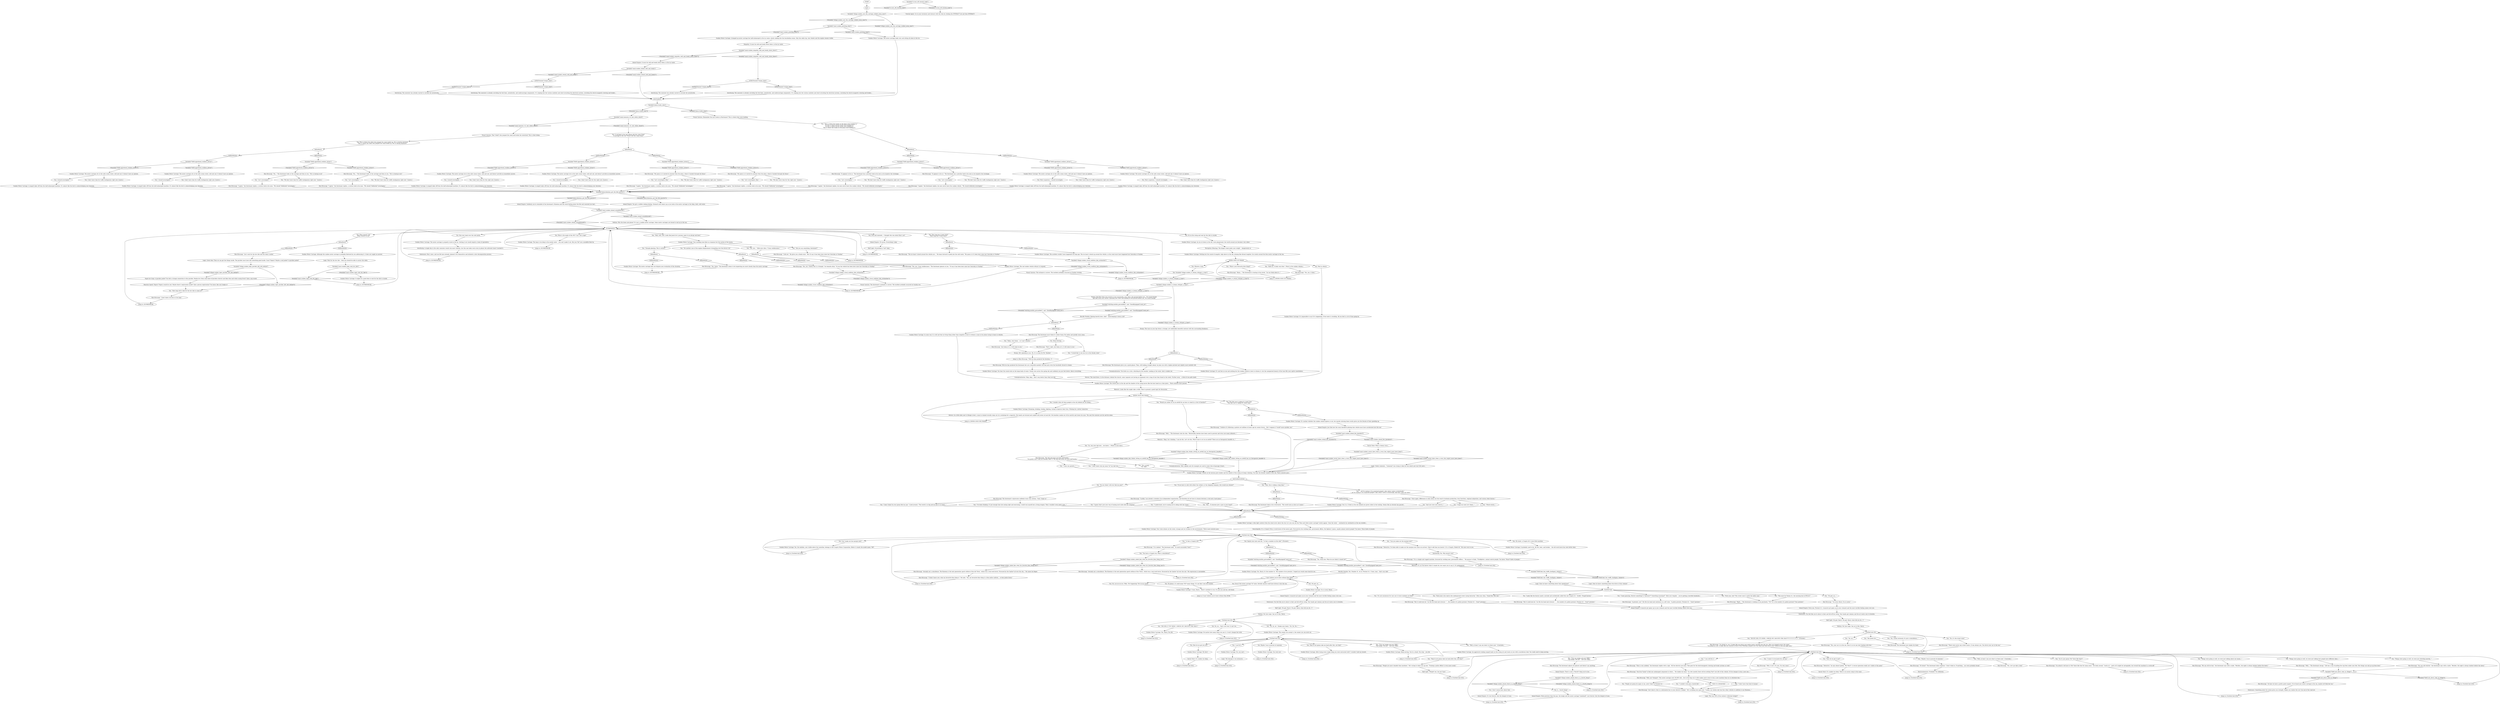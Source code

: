# SOUTHCOAST / SUNKEN MOTOR CARRIAGE
# Tyre tracks lead to a sunken motor carriage.
# ==================================================
digraph G {
	  0 [label="START"];
	  1 [label="input"];
	  2 [label="Inland Empire: It must be cold and lonely down there, in the icy water."];
	  3 [label="Kim Kitsuragi: \"My guess is it started its journey from the plaza, where it backed through the fence.\""];
	  4 [label="You: I should investigate."];
	  5 [label="You: \"How long will it take for the low tide to come in?\""];
	  6 [label="You: \"Haha, very funny -- so I can't whistle.\""];
	  7 [label="You: \"I don't think I'm ever gonna find my gun.\" (Look around.) \"The world is so big and my gun is so small...\""];
	  8 [label="You: Squint your eyes and say: \"Is that a number on the side?\" (Proceed.)"];
	  9 [label="Jump to: [Untitled hub (03)]"];
	  10 [label="Jump to: [Untitled hub (03)]"];
	  11 [label="Sunken Motor Carriage: No matter how many times you say it, it won't change the truth."];
	  12 [label="Sunken Motor Carriage: You were not."];
	  13 [label="Variable[\"village.sunken_viscal_confirms_kim_estimation\"]"];
	  14 [label="Variable[\"village.sunken_viscal_confirms_kim_estimation\"]", shape=diamond];
	  15 [label="!(Variable[\"village.sunken_viscal_confirms_kim_estimation\"])", shape=diamond];
	  16 [label="Variable[\"coast.sunken_inland_oceanfishcold\"]"];
	  17 [label="Variable[\"coast.sunken_inland_oceanfishcold\"]", shape=diamond];
	  18 [label="!(Variable[\"coast.sunken_inland_oceanfishcold\"])", shape=diamond];
	  19 [label="SWING HUB 2ND PHASE"];
	  20 [label="You: \"What's your favourite blue thing?\""];
	  21 [label="Kim Kitsuragi: With his lips puckered the lieutenant lets out a beautiful melodic trill that puts even the Insulindic thrush to shame."];
	  22 [label="Sunken Motor Carriage: Yes, Harry, it's the number 41. The number of our precinct. I hoped you would come back for me..."];
	  23 [label="Visual Calculus: Remember the tyre tracks in Martinaise? This is where they were leading."];
	  24 [label="You: \"We don't have time for traffic hooliganism right now.\" [Leave.]"];
	  25 [label="IsKimHere()"];
	  26 [label="IsKimHere()", shape=diamond];
	  27 [label="!(IsKimHere())", shape=diamond];
	  28 [label="Jump to: [SUNKENHUB]"];
	  29 [label="You: \"I miss my parents...\""];
	  30 [label="Conceptualization: Well, napalm ants for example are used in some rites of passage rituals..."];
	  31 [label="Inland Empire: A massive pit opens up in your stomach and the most terrible feeling comes over you."];
	  32 [label="You: \"Things were going so well, we were just whistling merrily...\""];
	  33 [label="Kim Kitsuragi: \"Detective,\" he says almost gently. \"We *don't*. A rescue operation really isn't viable at this point.\""];
	  34 [label="Kim Kitsuragi: \"Well...\" The lieutenant shrugs. \"Life has a way of pulling the rug from under your feet. But things can only go up from here.\""];
	  35 [label="Inland Empire: A massive pit opens up in your stomach and the most terrible feeling comes over you."];
	  36 [label="Jump to: [Untitled hub (03)]"];
	  37 [label="Logic: Does he know something about that speedracer?"];
	  38 [label="IsKimHere()"];
	  39 [label="IsKimHere()", shape=diamond];
	  40 [label="!(IsKimHere())", shape=diamond];
	  41 [label="Sunken Motor Carriage: The clouds pass in the sky and the shadow of the swing moves like the hour hand on a time piece... Thirty minutes have passed."];
	  42 [label="Variable[\"tc.turn_off_tutorial_node\"]"];
	  43 [label="Variable[\"tc.turn_off_tutorial_node\"]", shape=diamond];
	  44 [label="!(Variable[\"tc.turn_off_tutorial_node\"])", shape=diamond];
	  45 [label="Visual Calculus: That *rebel* who jumped the canal and broke the waterlock! This is their doing."];
	  46 [label="You: This is where the rebel who jumped the canal ended up. Not so daring anymore!\n\"This is where the rebel who jumped the canal ended up. Not so daring anymore!\""];
	  47 [label="Interfacing: The seawater has already started to corrode the metalworks."];
	  48 [label="You: I don't have time for traffic hooliganism right now. [Leave.]"];
	  49 [label="Sunken Motor Carriage: A seagull takes off from the half-submerged machine. It's almost like the bird is acknowledging your decision."];
	  50 [label="Visual Calculus: The lieutenant's estimate is correct. The incident probably occurred on Sunday eve."];
	  51 [label="Kim Kitsuragi: \"Just keep at it, it will come to you.\""];
	  52 [label="Inland Empire: Forty-one, Precinct 41. A massive pit opens up in your stomach and the most terrible feeling comes over you."];
	  53 [label="You: \"But Jacob Irw...\""];
	  54 [label="You: \"They're not gonna take me back after this, are they?\""];
	  55 [label="You: \"Things were going so well, we were just talking about our mums...\""];
	  56 [label="You: I don't wanna hear about that."];
	  57 [label="Endurance: You feel like you're about to faint and fall off the swing. Your hands get clammy and the air tastes sour to breathe."];
	  58 [label="Jump to: [Untitled hub (02)]"];
	  59 [label="You: How do we get you out?"];
	  60 [label="Sunken Motor Carriage: The sooner you accept it, the sooner you can move on."];
	  61 [label="You: \"But... if someone puts a gun to your head?\""];
	  62 [label="You: \"I've been thinking: if I put enough time into eating right and exercising, I could turn myself into a living weapon. Then I wouldn't even need a gun...\""];
	  63 [label="Sunken Motor Carriage: Yes it is. It feels as the city behind you grows silent in the waiting. Seems like an eternity has passed..."];
	  65 [label="You: I should investigate."];
	  66 [label="You: \"Let's investigate.\""];
	  67 [label="You: What is the make of this MC? Can I see a logo?"];
	  68 [label="You: \"Yet another case of the engine displacement triumphing over the driver's IQ.\""];
	  69 [label="You: \"No, it's the street racer.\""];
	  70 [label="You: \"First my badge and now THIS.\"\n\"The badge, the gun -- and now THIS.\""];
	  71 [label="You: \"I don't have that kind of money.\""];
	  72 [label="Variable[\"village.sunken_inland_there_is_a_fourth_thing\"]"];
	  73 [label="Variable[\"village.sunken_inland_there_is_a_fourth_thing\"]", shape=diamond];
	  74 [label="!(Variable[\"village.sunken_inland_there_is_a_fourth_thing\"])", shape=diamond];
	  75 [label="Sunken Motor Carriage: Yes, Harry. You did."];
	  76 [label="Sunken Motor Carriage: The motor carriage sits in the salty ocean water, cold and sad. It doesn't have an opinion."];
	  77 [label="Sunken Motor Carriage: The motor carriage sits in the salty ocean water, cold and sad. It doesn't have an opinion."];
	  78 [label="Perception (Hearing): The hinges creak under your weight -- dangerously so."];
	  79 [label="Conceptualization: Two birds on a wire, whistling by the seaside. Looking at the water. And a sunken car."];
	  80 [label="You: \"Can you make out the marque now?\""];
	  81 [label="Logic: Does he know something about the driver of this vehicle?"];
	  82 [label="Half Light: Oh god, Harry! Oh god, Harry, what did you do...?!"];
	  83 [label="Inland Empire: There is also a *fourth* thing you've lost."];
	  84 [label="Kim Kitsuragi: \"You can still whistle,\" the lieutenant says with a smile. \"Besides, the night is always darkest before the dawn.\""];
	  85 [label="Jump to: [Untitled hub (03)]"];
	  86 [label="Untitled hub (02)"];
	  87 [label="You: \"OH GOD, IT *IS* MINE! I DROVE MY CAR INTO THE SEA!!!\""];
	  88 [label="You: They're not gonna take me back after this, are they?"];
	  89 [label="You: Run your hand over the cold metal."];
	  90 [label="Drama: Spit flies from your mouth to your moustache, your chest, the ground before you... No sound though.\nSpit flies from your mouth, spraying your chest and landing on the ground before you. No sound though."];
	  91 [label="Jump to: [SUNKENHUB]"];
	  92 [label="You: \"Man, this is taking a long time.\""];
	  93 [label="SWING HUB 1ST PHASE"];
	  94 [label="You: I wonder what all these people in the city behind me are doing..."];
	  95 [label="Sunken Motor Carriage: The motor carriage sits in the salty ocean water, cold and sad, and doesn't provide an immediate answer."];
	  96 [label="Variable[\"TASK.apprehend_reckless_driver\"]"];
	  97 [label="Variable[\"TASK.apprehend_reckless_driver\"]", shape=diamond];
	  98 [label="!(Variable[\"TASK.apprehend_reckless_driver\"])", shape=diamond];
	  99 [label="You: \"We don't have time for traffic hooliganism right now.\" [Leave.]"];
	  100 [label="IsKimHere()"];
	  101 [label="IsKimHere()", shape=diamond];
	  102 [label="!(IsKimHere())", shape=diamond];
	  103 [label="You: \"Did you say something, lieutenant?\""];
	  104 [label="Jump to: [SWING HUB 1ST PHASE]"];
	  105 [label="You: Keep blowing."];
	  106 [label="You: \"I would like to see you try in this bloody wind.\""];
	  107 [label="Kim Kitsuragi: \"I'm afraid so, yes. It looks like you drove your police motor carriage into the sea, after you jumped across the canal.\"\n\"I'm afraid so, yes. It looks like you started in front of the Whirling, jumped over the canal and then drove your vehicle in the sea right here.\""];
	  108 [label="You: \"So it's just gonna *be* there like that?!\""];
	  109 [label="Sunken Motor Carriage: C'mon, Harry... There's nowhere to run. It's just you and me, old friend."];
	  110 [label="Jump to: [Untitled hub (03)]"];
	  111 [label="Sunken Motor Carriage: It's impossible to say if it's happening, if the water is receding. All you feel is a lot of time going by."];
	  112 [label="Kim Kitsuragi: The lieutenant must think it's rather funny. He smiles and quickly turns away."];
	  113 [label="Sunken Motor Carriage: Your voice echoes on the water, strange and out of place in the environment. Thirty more minutes pass."];
	  114 [label="You: \"Is that a Coupris 40?\""];
	  115 [label="Kim Kitsuragi: The lieutenant looks at his wristwatch. \"The world turns as fast as it wants.\""];
	  116 [label="Interfacing: The seawater has already started to corrode the metalworks."];
	  117 [label="Sunken Motor Carriage: A seagull takes off from the half-submerged machine. It's almost like the bird is acknowledging your decision."];
	  118 [label="Sunken Motor Carriage: The sad sunken vehicle refuses to respond."];
	  119 [label="Kim Kitsuragi: \"I think I know now, what my favourite blue thing is.\" He nods. \"Yes, my favourite blue thing is a blue police uniform... or blue police livery.\""];
	  120 [label="Kim Kitsuragi: \"I'm sorry, Harry. I'm so sorry.\""];
	  121 [label="Kim Kitsuragi: \"Well, not *cheaper*. This motor carriage costs 40,000 reál... but in the long run it stills makes more sense to buy a new machine than try to refurbish this.\""];
	  122 [label="You: \"People are gonna be angry at me, aren't they? In Precinct 41.\""];
	  123 [label="You: I can fix it."];
	  124 [label="IsKimHere()"];
	  125 [label="IsKimHere()", shape=diamond];
	  126 [label="!(IsKimHere())", shape=diamond];
	  127 [label="Sunken Motor Carriage: It's sad that no one and nothing but the sunken vehicle is here to witness it, but the unexpected beauty of the tune lifts your spirits nonetheless."];
	  128 [label="IsKimHere()"];
	  129 [label="IsKimHere()", shape=diamond];
	  130 [label="!(IsKimHere())", shape=diamond];
	  131 [label="Kim Kitsuragi: \"I believe it's following a pattern set millions of years ago by cosmic forces... But I suppose it *could* move quicker, yes.\""];
	  132 [label="Inland Empire: Just like how the crazy daredevil piloting that vehicle must have accelerated into the sea!"];
	  133 [label="Kim Kitsuragi: \"Well...\" The lieutenant rubs his chin. \"Historically, leeches have been used to prevent and even cure many ailments...\""];
	  134 [label="Variable[\"TASK.apprehend_reckless_driver\"]"];
	  135 [label="Variable[\"TASK.apprehend_reckless_driver\"]", shape=diamond];
	  136 [label="!(Variable[\"TASK.apprehend_reckless_driver\"])", shape=diamond];
	  137 [label="You: I don't have time for traffic hooliganism right now. [Leave.]"];
	  138 [label="You: I don't have time for traffic hooliganism right now. [Leave.]"];
	  139 [label="You: \"Let's investigate.\""];
	  140 [label="Inland Empire: Of course. Everything's okay."];
	  141 [label="Jump to: [SUNKENHUB]"];
	  142 [label="Kim Kitsuragi: \"The ice hasn't closed around the vehicle yet...\" He leans forward to peek into the cold water. \"My guess is it's been here since last Saturday or Sunday.\""];
	  143 [label="Jump to: [SUNKENHUB]"];
	  144 [label="Variable[\"village.sunken_kim_thinks_sitting_on_anthill_has_no_therapeutic_benefits\"]"];
	  145 [label="Variable[\"village.sunken_kim_thinks_sitting_on_anthill_has_no_therapeutic_benefits\"]", shape=diamond];
	  146 [label="!(Variable[\"village.sunken_kim_thinks_sitting_on_anthill_has_no_therapeutic_benefits\"])", shape=diamond];
	  147 [label="Jump to: [SWING HUB 2ND PHASE]"];
	  148 [label="You: \"Looks like the factory made a mistake and accidentally called this one Coupris 41.\" (Scoff.) \"Stupid factory.\""];
	  149 [label="Untitled hub (02)"];
	  150 [label="Untitled hub (03)"];
	  151 [label="Kim Kitsuragi: \"I'm afraid it will have to *be* there like that for many years.\" He looks around. \"Look at it -- parts of it might be salvageable, but overall this machine is a write-off.\""];
	  152 [label="Kim Kitsuragi: \"Let's face it, this is a substantial loss to your district's budget.\" He's avoiding your gaze now. \"I mean, my station only has four other vehicles in addition to my Kineema...\""];
	  153 [label="You: Maybe I was in pursuit of someone."];
	  154 [label="Jump to: [Untitled hub (03)]"];
	  155 [label="You: \"No, I mean seriously, it's just a coincidence...\""];
	  156 [label="Sunken Motor Carriage: Although the sunken motor carriage is probably flattered by you addressing it, it does not supply an answer."];
	  157 [label="Sunken Motor Carriage: Clouds on the horizon grow darker and the shadow of the swing set keeps climbing. You hear the distant rumble of the city. Thirty minutes pass..."];
	  158 [label="Kim Kitsuragi: \"Luckily, I am already a member of an independent organization, and therefore do not have to choose between a rock and a hard place.\""];
	  159 [label="Kim Kitsuragi: \"Yes. Forty-one. What do you think it stands for?\""];
	  160 [label="Horrific Necktie: Yes. Number 41. As in: Precinct 41. C'mon, man -- that's our ride!"];
	  161 [label="Variable[\"TASK.apprehend_reckless_driver\"]"];
	  162 [label="Variable[\"TASK.apprehend_reckless_driver\"]", shape=diamond];
	  163 [label="!(Variable[\"TASK.apprehend_reckless_driver\"])", shape=diamond];
	  164 [label="Sunken Motor Carriage: The motor carriage sits in the salty ocean water, cold and sad. It doesn't have an opinion."];
	  165 [label="Variable[\"TASK.apprehend_reckless_driver\"]"];
	  166 [label="Variable[\"TASK.apprehend_reckless_driver\"]", shape=diamond];
	  167 [label="!(Variable[\"TASK.apprehend_reckless_driver\"])", shape=diamond];
	  168 [label="You: I don't have time for this right now. [Leave.]"];
	  169 [label="You: How long has it been here?\n\"How long has it been here?\""];
	  170 [label="IsKimHere()"];
	  171 [label="IsKimHere()", shape=diamond];
	  172 [label="!(IsKimHere())", shape=diamond];
	  173 [label="Logic: Great idea! Then we can get the things inside. The joyrider must have left something good inside. Guns? Papers? Maybe a cool jacket? A joyrider jacket?"];
	  174 [label="Esprit de Corps: A joyrider jacket? You feel a strange connection to this joyrider. Maybe he's from some kind of Joyriders district and likes blue and white racing livery? Like a cop would."];
	  175 [label="Sunken Motor Carriage: You hear the sound echo on the large body of water. Clouds race across the spring sky and suddenly you just feel better. About everything."];
	  176 [label="Rhetoric: 'Okay,' he's thinking. 'I can do this. Let's do this. Who'd want to sit on an anthill? There are no therapeutic benefits to...\""];
	  177 [label="Sunken Motor Carriage: A dim light scatters from the cloud cover above the city. In it you can see the *blue and white motor carriage* slowly appear  from the water -- centimetre by centimetre as the sea recedes..."];
	  178 [label="Jump to: [Untitled hub (04)]"];
	  179 [label="Kim Kitsuragi: \"Detective, I've been able to make out the marque ever since we arrived. I find it odd that you haven't. It's a Coupris, Model 40.\" His eyes turn to you."];
	  180 [label="Jump to: [Untitled hub (04)]"];
	  181 [label="You: \"I hate guessing. District something? A *precinct*? Something municipal?\" (Rub your temples -- you're getting a horrible headache.)"];
	  182 [label="Kim Kitsuragi: \"But it could also be,\" he tilts his head and stresses: \"... the number of a police precinct. Precinct 41 -- *your* precinct.\""];
	  183 [label="Jump to: [Untitled hub (02)]"];
	  184 [label="Jump to: [Untitled hub (03)]"];
	  185 [label="Sunken Motor Carriage: I'm so sorry, Harry."];
	  186 [label="Half Light: Oh god, Harry! Oh god, Harry, what did you do...?!"];
	  187 [label="Kim Kitsuragi: The lieutenant gives you a quick glance. Then, still looking straight ahead, he joins you with a higher-pitched and slightly more melodic trill."];
	  188 [label="Untitled hub (04)"];
	  189 [label="You: A carriage in the sea? Where did this come from?\n\"A carriage in the sea? Where did this come from?\""];
	  190 [label="IsKimHere()"];
	  191 [label="IsKimHere()", shape=diamond];
	  192 [label="!(IsKimHere())", shape=diamond];
	  193 [label="Kim Kitsuragi: \"It appears to be so.\" The lieutenant has a peculiar look in his eyes as he inspects the wreckage."];
	  194 [label="You: \"We don't have time for traffic hooliganism right now.\" [Leave.]"];
	  195 [label="Empathy: It must be cold and lonely down there, in the icy water."];
	  196 [label="Interfacing: The seawater is already corroding the fuel lines, metalworks, and undercarriage components. It's seeping into the various modules and short-circuiting the electrical systems, including the electro-magnetic steering and brakes..."];
	  197 [label="Sunken Motor Carriage: The motor carriage sits in the salty ocean water, cold and sad. It doesn't have an opinion."];
	  198 [label="You: I should investigate."];
	  199 [label="You: I don't have time for traffic hooliganism right now. [Leave.]"];
	  200 [label="You: Most suspicious. I should investigate."];
	  201 [label="You: \"We don't have time for traffic hooliganism right now.\" [Leave.]"];
	  202 [label="Endurance: Rust, moss, and sea life have already claimed it for themselves and initiated a slow decomposition process."];
	  203 [label="Kim Kitsuragi: \"Yes. Quite.\" The lieutenant seems to be inspecting you more closely than the motor carriage."];
	  204 [label="You: \"I don't know who my mum *or* my dad was...\""];
	  205 [label="You: \"This must be Tommy 41, the morning host of FM 41!\""];
	  206 [label="You: \"Oh god, no...\""];
	  207 [label="You: \"Things were going so well, we were just talking how people have different skins...\""];
	  208 [label="Inland Empire: It's lost forever. Into the deepest of seas."];
	  209 [label="Sunken Motor Carriage: After losing every single thing you were entrusted with? I wouldn't hold my breath."];
	  210 [label="Kim Kitsuragi: \"Hmm...\" The lieutenant is staring at the wreck. \"Let me think about it...\""];
	  211 [label="Variable[\"TASK.apprehend_reckless_driver\"]"];
	  212 [label="Variable[\"TASK.apprehend_reckless_driver\"]", shape=diamond];
	  213 [label="!(Variable[\"TASK.apprehend_reckless_driver\"])", shape=diamond];
	  214 [label="Inland Empire: Suddenly you're reminded of the lieutenant's Kineema and the weird feeling about the fish and seaweed you had..."];
	  215 [label="You: I don't have time for this right now. [Leave.]"];
	  216 [label="Kim Kitsuragi: \"I agree,\" the lieutenant replies, a curious look in his eyes. \"We should *definitely* investigate.\""];
	  217 [label="You: \"Mhmh-mhmh...\""];
	  218 [label="You: Can I make out the marque now?"];
	  219 [label="Variable[\"village.sunken_asked_kim_what_his_favorite_blue_thing_was\"]"];
	  220 [label="Variable[\"village.sunken_asked_kim_what_his_favorite_blue_thing_was\"]", shape=diamond];
	  221 [label="!(Variable[\"village.sunken_asked_kim_what_his_favorite_blue_thing_was\"])", shape=diamond];
	  222 [label="Untitled hub"];
	  223 [label="Kim Kitsuragi: \"At least we have a pretty good suspect. If we found your motor carriage in the sea, maybe we'll find her too.\""];
	  224 [label="Variable[\"plaza.tracks_seen\"]"];
	  225 [label="Variable[\"plaza.tracks_seen\"]", shape=diamond];
	  226 [label="!(Variable[\"plaza.tracks_seen\"])", shape=diamond];
	  227 [label="Sunken Motor Carriage: A banged up motor carriage lies half-submerged in the icy water, slowly sinking into the Insulindian ocean. Only the cabin top, rear wheels and the engine remain visible."];
	  228 [label="Kim Kitsuragi: \"Yes, yes. Crazy recklessness.\" The lieutenant glances at you. \"I'd say it has been here since last Saturday or Sunday.\""];
	  229 [label="Sunken Motor Carriage: The motor carriage is properly stuck in the ice. Getting it out would require a team of specialists."];
	  230 [label="You: \"And your eyes also used to...\""];
	  231 [label="Kim Kitsuragi: \"It is indeed.\" The lieutenant nods. \"Or more accurately *was*.\""];
	  232 [label="Visual Calculus: The estimate is correct. The incident probably occurred on Sunday evening."];
	  233 [label="Logic: The damage is too extensive."];
	  234 [label="IsTHCPresent(\"torque_dork\")"];
	  235 [label="IsTHCPresent(\"torque_dork\")", shape=diamond];
	  236 [label="!(IsTHCPresent(\"torque_dork\"))", shape=diamond];
	  237 [label="Sunken Motor Carriage: A seagull takes off from the half-submerged machine. It's almost like the bird is acknowledging your decision."];
	  238 [label="Sunken Motor Carriage: The logo is too deep in the murky water -- you can't make it out. But you *do* see a monkfish float by."];
	  239 [label="Sunken Motor Carriage: As you sit down in the old, rusty playground, the world around you becomes very silent."];
	  240 [label="Jump to: [Untitled hub (04)]"];
	  241 [label="Kim Kitsuragi: \"A precinct, yes!\" He tilts his head and continues in a soft voice. \"A police precinct. Precinct 41 -- *your* precinct.\""];
	  242 [label="Kim Kitsuragi: \"There were never any street racers. It was always you. You drove your car in the sea.\""];
	  243 [label="Kim Kitsuragi: The lieutenant just shakes his head."];
	  244 [label="Jump to: [Untitled hub (03)]"];
	  245 [label="Jump to: [Untitled hub (03)]"];
	  246 [label="You: Oh, no-no-no-no-no. Mkm. Not happening! Not on my watch."];
	  247 [label="You: \"First my badge and now THIS.\"\n\"The badge, the gun -- and now THIS.\""];
	  248 [label="Variable[\"TASK.find_the_traffic_hooligans_vehicle\"]"];
	  249 [label="Variable[\"TASK.find_the_traffic_hooligans_vehicle\"]", shape=diamond];
	  250 [label="!(Variable[\"TASK.find_the_traffic_hooligans_vehicle\"])", shape=diamond];
	  251 [label="Volition: Why the doom and gloom? It's just a sunken motor carriage. Some motor carriages are bound to end up in the sea."];
	  252 [label="Logic: Wait for the low tide -- then you should be able to access the cabin."];
	  253 [label="You: \"...all I'm saying is I'm surprised people's skin colour varies so drastically.\"\n\"...all I'm saying is I'm surprised people's skin colour varies so drastically. And that I miss my mum.\""];
	  254 [label="You: \"Do you think I will ever find my gun?\""];
	  255 [label="Savoir Faire: It's sunken too deep. There is no access ramp to the coast."];
	  256 [label="Logic: This was 20% of the station's vehicular budget?"];
	  257 [label="You: \"This is where the tracks on the plaza were leading to.\"\n\"So this is where all the tracks were leading to!\"\nSo this is where all the tracks were leading to!\nThis is where the tracks on the plaza were leading to."];
	  258 [label="Kim Kitsuragi: \"No...\" The lieutenant looks at the carriage and then at you. \"Not so daring at all.\""];
	  259 [label="Kim Kitsuragi: \"I agree,\" the lieutenant replies, a curious look in his eyes. \"We should *definitely* investigate.\""];
	  260 [label="Jump to: [SUNKENHUB]"];
	  261 [label="Jump to: [Kim Kitsuragi: \"With his lips puckered the lieutena...\"]"];
	  262 [label="You: \"I hope my mom isn't dead...\""];
	  263 [label="Kim Kitsuragi: \"Actually not a coincidence. The Kineema is the next generation sports edition of the old 'Forty', which was a real work horse. Favoured by the *police* all over the city...\" He raises his finger."];
	  264 [label="Volition: No! Just nope. Say no to this, Harry."];
	  265 [label="Kim Kitsuragi: \"Yes, your car is in the sea. Face it so we can start dealing with this.\""];
	  266 [label="Kim Kitsuragi: \"Of whom?\" The lieutenant looks sceptical. \"I don't think so. If anything... you were probably drunk.\""];
	  267 [label="You: \"I couldn't even pay a hostel bill.\""];
	  268 [label="Kim Kitsuragi: \"People are more valuable than machines.\" He's trying to cheer you up now. \"Training a police officer is even more costly.\""];
	  269 [label="You: Oh god, no..."];
	  270 [label="Jump to: [I can't believe you're here without Kim HUB]"];
	  271 [label="Variable[\"village.sunken_saw_the_carriage_walked_away_once\"]"];
	  272 [label="Variable[\"village.sunken_saw_the_carriage_walked_away_once\"]", shape=diamond];
	  273 [label="!(Variable[\"village.sunken_saw_the_carriage_walked_away_once\"])", shape=diamond];
	  274 [label="Variable[\"whirling.necktie_personified\"]  and  CheckEquipped(\"neck_tie\")"];
	  275 [label="Variable[\"whirling.necktie_personified\"]  and  CheckEquipped(\"neck_tie\")", shape=diamond];
	  276 [label="!(Variable[\"whirling.necktie_personified\"]  and  CheckEquipped(\"neck_tie\"))", shape=diamond];
	  277 [label="Kim Kitsuragi: \"Once again, differences in skin colour are the result of melanin production, liver functions, regional adaptation, and various other factors.\""];
	  278 [label="IsKimHere()"];
	  279 [label="IsKimHere()", shape=diamond];
	  280 [label="!(IsKimHere())", shape=diamond];
	  281 [label="You: Oh sweet, a Coupris 40. A nice little machine."];
	  282 [label="Variable[\"canal.sunken_empathy_cold_and_lonely_down_there\"]"];
	  283 [label="Variable[\"canal.sunken_empathy_cold_and_lonely_down_there\"]", shape=diamond];
	  284 [label="!(Variable[\"canal.sunken_empathy_cold_and_lonely_down_there\"])", shape=diamond];
	  285 [label="Inland Empire: You get a sudden sinking feeling. Stomach acid comes up as you look at the motor carriage in the deep, dark, cold water."];
	  286 [label="Kim Kitsuragi: \"My guess is it started its journey from the plaza, where it backed through the fence.\""];
	  287 [label="You: \"We don't have time for this right now.\" [Leave.]"];
	  288 [label="You: \"Let's investigate, Kim.\""];
	  289 [label="You: \"Let's investigate, Kim.\""];
	  290 [label="Jump to: [SUNKENHUB]"];
	  291 [label="You: \"Enough gloating. This is serious.\""];
	  292 [label="Kim Kitsuragi: \"I did not.\" He gives you a blank stare. \"But I'd say it has been here since last Saturday or Sunday.\""];
	  293 [label="Kim Kitsuragi: \"Yes, yes. Clearly this is a triumph,\" he remarks dryly. \"I'd say the vehicle has been here since last Saturday or Sunday.\""];
	  294 [label="Variable[\"village.sunken_logic_joyrider_left_shit_behind\"]"];
	  295 [label="Variable[\"village.sunken_logic_joyrider_left_shit_behind\"]", shape=diamond];
	  296 [label="!(Variable[\"village.sunken_logic_joyrider_left_shit_behind\"])", shape=diamond];
	  297 [label="Sunken Motor Carriage: It might be a good idea to wait for the tide to recede."];
	  298 [label="You: \"I can still fix it.\""];
	  299 [label="You: \"I want it to be Jacob Irw, not me.\""];
	  300 [label="Jump to: [Untitled hub (03)]"];
	  301 [label="Half Light: *People* yes, but not *you*."];
	  302 [label="Jump to: [Untitled hub (03)]"];
	  303 [label="Kim Kitsuragi: The lieutenant adjusts his glasses and doesn't say anything."];
	  304 [label="Inland Empire: More precious than the gun, the badge and the motor carriage *combined*. Lost forever. Into the deepest of seas."];
	  305 [label="You: Oh please, 41 could mean *SO* many things. It's not like I own the number."];
	  306 [label="Untitled hub (03)"];
	  307 [label="Sunken Motor Carriage: We don't."];
	  308 [label="Logic: Unless someone... *someone* was trying to fake his own death and start life anew..."];
	  309 [label="Sunken Motor Carriage: The motor carriage looks very sad sitting all alone in the ice."];
	  310 [label="You: Sit on the swing and wait for the tide to recede."];
	  311 [label="Kim Kitsuragi: \"Yes, yes, it does.\""];
	  312 [label="Sunken Motor Carriage: In some way it is still sad that no living thing (other than seagulls) is here to witness a man in his prime trying to learn to whistle."];
	  313 [label="You: \"Oh, so both... \"\n\"Oh, right... \""];
	  314 [label="Variable[\"coast.sunken_savoir_faire_what_a_wuss_the_culprit_must_have_been\"]"];
	  315 [label="Variable[\"coast.sunken_savoir_faire_what_a_wuss_the_culprit_must_have_been\"]", shape=diamond];
	  316 [label="!(Variable[\"coast.sunken_savoir_faire_what_a_wuss_the_culprit_must_have_been\"])", shape=diamond];
	  317 [label="Electrochemistry: Probably? Try definitely."];
	  318 [label="IsKimHere()"];
	  319 [label="IsKimHere()", shape=diamond];
	  320 [label="!(IsKimHere())", shape=diamond];
	  321 [label="Sunken Motor Carriage: Dreaming, drinking, fucking, fighting, trying to improve their lives. Wishing for a better tomorrow."];
	  322 [label="IsKimHere()"];
	  323 [label="IsKimHere()", shape=diamond];
	  324 [label="!(IsKimHere())", shape=diamond];
	  325 [label="You: \"Yes, yes...\" (Rub your chin.) \"Crazy recklessness.\""];
	  326 [label="Kim Kitsuragi: \"I don't know. An hour or two tops.\""];
	  327 [label="You: \"I guess that's just your way of saying you'd side with the company.\""];
	  328 [label="Sunken Motor Carriage: Yes, the emblem, now visible above the waterline, belongs to the Coupris Motor Corporation. Below it stands the model name, *40*."];
	  329 [label="Rhetoric: It's as if he knows what it stands for, but wants you to say it. It's pedagogical."];
	  330 [label="Kim Kitsuragi: \"That is very unlikely,\" the lieutenant replies with a sigh. \"All the electrics are toast. That goes for the electromagnetic steering and brake systems as well.\""];
	  331 [label="You: A... fourth thing?"];
	  332 [label="I can't believe you're here without Kim HUB"];
	  333 [label="You: Even if the motor carriage *is* mine, literally anyone could have driven it into the sea."];
	  334 [label="Volition: No! Just nope. Say no to this, Harry."];
	  335 [label="You: No, no... That's not true! It can't be..."];
	  336 [label="Jump to: [Untitled hub (03)]"];
	  337 [label="Variable[\"canal.samaran_vis_calc_white_check\"]"];
	  338 [label="Variable[\"canal.samaran_vis_calc_white_check\"]", shape=diamond];
	  339 [label="!(Variable[\"canal.samaran_vis_calc_white_check\"])", shape=diamond];
	  340 [label="You: Whistle a tune."];
	  341 [label="You: Variable[\"village.sunken_rc_drama_whisper_a_tune\"]"];
	  342 [label="Variable[\"village.sunken_rc_drama_whisper_a_tune\"]", shape=diamond];
	  343 [label="!(Variable[\"village.sunken_rc_drama_whisper_a_tune\"])", shape=diamond];
	  344 [label="Sunken Motor Carriage: It's unclear whether the sunken vehicle agrees or not, but merely uttering these words gives you the illusion of time speeding up."];
	  345 [label="Variable[\"coast.sunken_inland_fire_daredevil\"]"];
	  346 [label="Variable[\"coast.sunken_inland_fire_daredevil\"]", shape=diamond];
	  347 [label="!(Variable[\"coast.sunken_inland_fire_daredevil\"])", shape=diamond];
	  348 [label="You: \"If you have to side with either the strikers or the shipping company, who would you choose?\""];
	  349 [label="You: \"Let's investigate.\""];
	  350 [label="Kim Kitsuragi: \"No...\" The lieutenant looks at the carriage and then at you. \"Not so daring at all.\""];
	  351 [label="You: I should investigate."];
	  352 [label="Sunken Motor Carriage: A seagull takes off from the half-submerged machine. It's almost like the bird is acknowledging your decision."];
	  353 [label="Sunken Motor Carriage: The accident couldn't have happened too long ago. The ice hasn't closed up around the vehicle, so the crash must have happened last Saturday or Sunday."];
	  354 [label="Sunken Motor Carriage: Nothing but the sound of seagulls, high above in the sky, echoing like distant laughter. Ice cracks around the blue motor carriage in the sea."];
	  355 [label="Drama: He's gloating at you. Oh, it's so easy for Mr. Teacher!"];
	  356 [label="Conceptualization: Okay, okay... that's way better than what you did."];
	  357 [label="Kim Kitsuragi: \"But it could also be,\" he tilts his head and stresses: \"... the number of a police precinct. Precinct 41 -- *your* precinct.\""];
	  358 [label="You: \"No, no...\""];
	  359 [label="You: \"How do we get it out?\""];
	  360 [label="Kim Kitsuragi: \"You'd be *lucky* to find one undamaged component in there...\" He shakes his head. \"In a few months there will be nothing *but* rust left of this vehicle. It'll be cheaper to buy a new one...\""];
	  361 [label="Kim Kitsuragi: \"We can still do that,\" the lieutenant says with a smile. \"Besides, the night is always darkest before the dawn.\""];
	  362 [label="Variable[\"TASK.ask_about_ruby_in_village\"]"];
	  363 [label="Variable[\"TASK.ask_about_ruby_in_village\"]", shape=diamond];
	  364 [label="!(Variable[\"TASK.ask_about_ruby_in_village\"])", shape=diamond];
	  365 [label="Endurance: Something about his notion gives you strength. Makes you realize this isn't the end of the road yet."];
	  366 [label="You: \"Well, at least I can see what's in there now.\" (Conclude.)"];
	  367 [label="Variable[\"coast.sunken_greeting_done\"]"];
	  368 [label="Variable[\"coast.sunken_greeting_done\"]", shape=diamond];
	  369 [label="!(Variable[\"coast.sunken_greeting_done\"])", shape=diamond];
	  370 [label="Interfacing: A single day in the salty seawater would ruin most vehicles, but this one looks worn even in places the saltwater hasn't touched it."];
	  371 [label="You: What should I do?\n\"What should we do?\""];
	  372 [label="You: \"Hold on, it looks very blue.\" (Point to the sunken vehicle.)"];
	  373 [label="Variable[\"village.sunken_rc_drama_whisper_a_tune\"]"];
	  374 [label="Variable[\"village.sunken_rc_drama_whisper_a_tune\"]", shape=diamond];
	  375 [label="!(Variable[\"village.sunken_rc_drama_whisper_a_tune\"])", shape=diamond];
	  376 [label="Drama: The tune on your lips forms a strange, yet undeniably beautiful contrast with the surrounding bleakness."];
	  377 [label="You: \"So, was your dad also... you know...\" (Point to your eyes.)"];
	  378 [label="Rhetoric: Looks like this might take a while. Time to present a good topic for discussion."];
	  379 [label="Kim Kitsuragi: \"I agree,\" the lieutenant replies, his eyes never leave the sunken vehicle. \"We should definitely investigate.\""];
	  380 [label="Tutorial Agent: Go to your inventory and interact with the item by clicking the INTERACT tab and then INTERACT."];
	  381 [label="IsTHCPresent(\"torque_dork\")"];
	  382 [label="IsTHCPresent(\"torque_dork\")", shape=diamond];
	  383 [label="!(IsTHCPresent(\"torque_dork\"))", shape=diamond];
	  384 [label="Variable[\"plaza.kineema_got_the_fish_passive\"]"];
	  385 [label="Variable[\"plaza.kineema_got_the_fish_passive\"]", shape=diamond];
	  386 [label="!(Variable[\"plaza.kineema_got_the_fish_passive\"])", shape=diamond];
	  387 [label="Kim Kitsuragi: \"I agree,\" the lieutenant replies, a curious look in his eyes. \"We should *definitely* investigate.\""];
	  388 [label="Kim Kitsuragi: \"I agree,\" the lieutenant replies, a curious look in his eyes. \"We should *definitely* investigate.\""];
	  389 [label="Sunken Motor Carriage: A seagull takes off from the half-submerged machine. It's almost like the bird is acknowledging your decision."];
	  390 [label="Kim Kitsuragi: \"I agree,\" the lieutenant replies, his eyes never leave the sunken vehicle. \"We should definitely investigate.\""];
	  391 [label="You: Fish and seaweed... I thought this was about Kim's car?"];
	  392 [label="Sunken Motor Carriage: The motor carriage does not dispute your evaluation of the situation."];
	  393 [label="Reaction Speed: Papers? Papers would be cool. Maybe there's registration inside? Like a person registration? You know, like your badge is!"];
	  394 [label="Kim Kitsuragi: \"That's right. Just keep at it, it will come to you.\""];
	  395 [label="Kim Kitsuragi: \"It is a simple and rugged machine, favoured by working men, government offices...\" He pauses to think. \"Firefighters, animal control people. You know, *those* kinds of people.\""];
	  396 [label="Jump to: [Untitled hub (04)]"];
	  397 [label="You: \"Forty-one, huh? This street racer is quite the ladies man.\""];
	  398 [label="Kim Kitsuragi: \"Right...\" The lieutenant is looking at you peculiarly. \"*Or* 41 is the number of a police precinct? Your precinct.\""];
	  399 [label="Endurance: You feel like you're about to faint and fall off the swing. Your hands get clammy and the air tastes sour to breathe."];
	  400 [label="You: \"No, no, no.\" (Shake your head.) \"No. No. No...\""];
	  401 [label="SUNKENHUB"];
	  402 [label="Sunken Motor Carriage: Your mocking tone finds no response but the motion of the waves."];
	  403 [label="Kim Kitsuragi: \"Let's wait for the low tide and see what's inside.\""];
	  404 [label="Kim Kitsuragi: \"My dad and mum are both half-Seolite.\"\n\"I'm pretty sure I told you already, didn't I? My dad and mum are both half-Seolite.\""];
	  405 [label="Kim Kitsuragi: \"It appears to be so.\" The lieutenant has a peculiar look in his eyes as he inspects the wreckage."];
	  406 [label="greetinghub"];
	  407 [label="Variable[\"canal.sunken_inland_cold_and_lonely\"]"];
	  408 [label="Variable[\"canal.sunken_inland_cold_and_lonely\"]", shape=diamond];
	  409 [label="!(Variable[\"canal.sunken_inland_cold_and_lonely\"])", shape=diamond];
	  410 [label="You: \"We don't have time for traffic hooliganism right now.\" [Leave.]"];
	  411 [label="You: \"Forty-one is his rank in the underground street racing hierarchy.\" (Rub your chin.) \"Small fish, this one.\""];
	  412 [label="Kim Kitsuragi: \"Yes. Let's go take a look.\""];
	  413 [label="Sunken Motor Carriage: Keep moving. You're a shark. You stop -- you die."];
	  414 [label="Jump to: [SUNKENHUB]"];
	  415 [label="You: Wait in silence."];
	  416 [label="Horrific Necktie: Raining heavily here, chief -- mind keeping it down a bit?"];
	  417 [label="lastsunkenwaithub"];
	  418 [label="You: \"Would you rather sit on an anthill for an hour or stand in a river of leeches?\""];
	  419 [label="Variable[\"whirling.necktie_personified\"]  and  CheckEquipped(\"neck_tie\")"];
	  420 [label="Variable[\"whirling.necktie_personified\"]  and  CheckEquipped(\"neck_tie\")", shape=diamond];
	  421 [label="!(Variable[\"whirling.necktie_personified\"]  and  CheckEquipped(\"neck_tie\"))", shape=diamond];
	  422 [label="IsKimHere()"];
	  423 [label="IsKimHere()", shape=diamond];
	  424 [label="!(IsKimHere())", shape=diamond];
	  425 [label="Interfacing: Yes. Why haven't you?"];
	  426 [label="Savoir Faire: It's sunken too deep."];
	  427 [label="Variable[\"TASK.apprehend_reckless_driver\"]"];
	  428 [label="Variable[\"TASK.apprehend_reckless_driver\"]", shape=diamond];
	  429 [label="!(Variable[\"TASK.apprehend_reckless_driver\"])", shape=diamond];
	  430 [label="Sunken Motor Carriage: The motor carriage sits in the salty ocean water, cold and sad, and doesn't provide an immediate answer."];
	  431 [label="You: Most suspicious. I should investigate."];
	  432 [label="Sunken Motor Carriage: A seagull takes off from the half-submerged machine. It's almost like the bird is acknowledging your decision."];
	  433 [label="Jump to: [SUNKENHUB]"];
	  434 [label="Shivers: The wind blows. In the distance, behind the church, some vagrants are having an argument over a bag of tare they found in the reeds. Further away -- a flock of sea gulls lands."];
	  435 [label="Encyclopedia: It's a Coupris Forty. A work horse of the motor park. Favoured by the working men, government offices, fire fighters I guess, maybe animal control people? You know. Those kinds of people."];
	  436 [label="You: \"You have a Coupris too. What a coincidence!\""];
	  437 [label="Shivers: In a little alley next to Boogie street, a man in stained overalls steps out of a workshop for a cigarette. His hands are bruised and soaked with motor oil and dirt. He breathes smoke out of his nostrils and closes his eyes. The next five minutes are his and his alone."];
	  438 [label="You: \"It's not uncommon for race cars to have numbers on them.\""];
	  439 [label="You: \"Maybe I was in pursuit of someone.\""];
	  440 [label="You: \"Well, at least I can see what's in there now.\" (Conclude.)"];
	  441 [label="You: \"THIS IS A DISASTER.\""];
	  442 [label="Jump to: [Untitled hub (03)]"];
	  443 [label="Kim Kitsuragi: \"Well, it isn't. It's you. I'm very sorry.\""];
	  444 [label="Jump to: [Untitled hub (03)]"];
	  445 [label="Jump to: [Untitled hub (02)]"];
	  446 [label="Sunken Motor Carriage: No, you can't."];
	  447 [label="Jump to: [Untitled hub (03)]"];
	  448 [label="Sunken Motor Carriage: An aggressive looking seagull lands on the swing set and stares at you with a murderous look. You really need to keep moving."];
	  449 [label="Variable[\"village.sunken_viscal_confirms_kim_estimation\"]"];
	  450 [label="Variable[\"village.sunken_viscal_confirms_kim_estimation\"]", shape=diamond];
	  451 [label="!(Variable[\"village.sunken_viscal_confirms_kim_estimation\"])", shape=diamond];
	  452 [label="You: The tide sure is taking its sweet time.\n\"The tide sure is taking its sweet time.\""];
	  453 [label="Kim Kitsuragi: The lieutenant's expression suddenly turns very serious. \"God, I hope so.\""];
	  454 [label="Sunken Motor Carriage: It probably used to be. All wet, bent, and broken -- the old work horse has seen better days."];
	  455 [label="Interfacing: The seawater is already corroding the fuel lines, metalworks, and undercarriage components. It's seeping into the various modules and short-circuiting the electrical systems, including the electro-magnetic steering and brakes..."];
	  456 [label="You: \"Let's investigate.\""];
	  457 [label="Half Light: Everything is *not* okay."];
	  458 [label="Jump to: [SUNKENHUB]"];
	  459 [label="Variable[\"coast.sunken_logic_wait_for_tide\"]"];
	  460 [label="Variable[\"coast.sunken_logic_wait_for_tide\"]", shape=diamond];
	  461 [label="!(Variable[\"coast.sunken_logic_wait_for_tide\"])", shape=diamond];
	  462 [label="You: \"I understand, you're saying you're siding with the Union.\""];
	  463 [label="IsKimHere()"];
	  464 [label="IsKimHere()", shape=diamond];
	  465 [label="!(IsKimHere())", shape=diamond];
	  466 [label="Jump to: [Untitled hub (04)]"];
	  467 [label="Kim Kitsuragi: \"Actually not a coincidence. The Kineema is the next generation sports edition of the 'Forty', which was a real work horse. Favoured by the *police* all over the city.\" His expression is unreadable."];
	  468 [label="You: \"OH MY GOD, IT'S MINE, I DROVE MY CAR INTO THE SEA????!?!?!?!?!!!??!!!!\" (Proceed.)"];
	  469 [label="You: \"Well, well, well. Looks like Jacob Irw's journey came to an abrupt end here.\""];
	  470 [label="IsKimHere()"];
	  471 [label="IsKimHere()", shape=diamond];
	  472 [label="!(IsKimHere())", shape=diamond];
	  473 [label="IsKimHere()"];
	  474 [label="IsKimHere()", shape=diamond];
	  475 [label="!(IsKimHere())", shape=diamond];
	  476 [label="Savoir Faire: What a clumsy wuss..."];
	  0 -> 1
	  1 -> 271
	  2 -> 407
	  3 -> 288
	  3 -> 287
	  4 -> 237
	  5 -> 326
	  6 -> 51
	  7 -> 463
	  8 -> 278
	  9 -> 150
	  10 -> 150
	  11 -> 445
	  12 -> 154
	  13 -> 14
	  13 -> 15
	  14 -> 458
	  15 -> 50
	  16 -> 17
	  16 -> 18
	  17 -> 251
	  18 -> 401
	  19 -> 377
	  19 -> 418
	  19 -> 452
	  19 -> 94
	  20 -> 210
	  21 -> 175
	  22 -> 332
	  23 -> 257
	  25 -> 26
	  25 -> 27
	  26 -> 203
	  27 -> 392
	  28 -> 401
	  29 -> 157
	  30 -> 157
	  31 -> 399
	  32 -> 84
	  33 -> 255
	  34 -> 362
	  35 -> 57
	  36 -> 306
	  37 -> 222
	  38 -> 40
	  38 -> 39
	  39 -> 187
	  40 -> 127
	  41 -> 378
	  42 -> 43
	  42 -> 44
	  44 -> 380
	  45 -> 46
	  46 -> 322
	  47 -> 406
	  49 -> 384
	  50 -> 458
	  51 -> 355
	  52 -> 399
	  53 -> 243
	  54 -> 268
	  55 -> 361
	  56 -> 208
	  57 -> 186
	  58 -> 86
	  59 -> 307
	  60 -> 306
	  61 -> 463
	  62 -> 463
	  63 -> 463
	  65 -> 49
	  66 -> 216
	  67 -> 238
	  68 -> 170
	  69 -> 242
	  70 -> 303
	  71 -> 152
	  72 -> 73
	  72 -> 74
	  73 -> 56
	  73 -> 331
	  74 -> 444
	  75 -> 58
	  76 -> 200
	  76 -> 138
	  77 -> 199
	  77 -> 351
	  78 -> 354
	  79 -> 434
	  80 -> 179
	  81 -> 222
	  82 -> 264
	  83 -> 72
	  84 -> 362
	  85 -> 150
	  86 -> 400
	  86 -> 87
	  86 -> 335
	  87 -> 75
	  88 -> 209
	  89 -> 229
	  90 -> 274
	  91 -> 401
	  92 -> 422
	  93 -> 415
	  93 -> 372
	  93 -> 20
	  93 -> 340
	  94 -> 321
	  95 -> 168
	  95 -> 198
	  96 -> 97
	  96 -> 98
	  97 -> 77
	  98 -> 197
	  100 -> 101
	  100 -> 102
	  101 -> 142
	  102 -> 353
	  103 -> 292
	  104 -> 93
	  105 -> 394
	  106 -> 21
	  107 -> 150
	  108 -> 151
	  109 -> 270
	  110 -> 306
	  111 -> 41
	  112 -> 105
	  112 -> 106
	  112 -> 6
	  113 -> 188
	  114 -> 231
	  115 -> 463
	  116 -> 406
	  117 -> 384
	  118 -> 458
	  119 -> 180
	  120 -> 52
	  121 -> 441
	  121 -> 122
	  121 -> 267
	  121 -> 71
	  122 -> 152
	  123 -> 446
	  124 -> 125
	  124 -> 126
	  125 -> 403
	  126 -> 156
	  127 -> 41
	  128 -> 129
	  128 -> 130
	  129 -> 112
	  130 -> 312
	  131 -> 157
	  132 -> 345
	  133 -> 176
	  134 -> 136
	  134 -> 135
	  135 -> 193
	  136 -> 405
	  139 -> 379
	  140 -> 457
	  141 -> 401
	  142 -> 449
	  143 -> 401
	  144 -> 145
	  144 -> 146
	  145 -> 30
	  146 -> 157
	  147 -> 19
	  148 -> 182
	  149 -> 69
	  149 -> 358
	  149 -> 468
	  149 -> 53
	  149 -> 155
	  150 -> 32
	  150 -> 70
	  150 -> 359
	  150 -> 298
	  150 -> 299
	  150 -> 108
	  150 -> 207
	  150 -> 55
	  150 -> 54
	  150 -> 439
	  150 -> 440
	  151 -> 9
	  152 -> 256
	  153 -> 12
	  154 -> 306
	  155 -> 243
	  156 -> 252
	  157 -> 417
	  158 -> 61
	  158 -> 462
	  158 -> 327
	  159 -> 329
	  160 -> 332
	  161 -> 162
	  161 -> 163
	  162 -> 95
	  163 -> 430
	  164 -> 137
	  164 -> 431
	  165 -> 166
	  165 -> 167
	  166 -> 258
	  167 -> 350
	  169 -> 100
	  170 -> 171
	  170 -> 172
	  171 -> 293
	  172 -> 118
	  173 -> 294
	  174 -> 393
	  175 -> 356
	  176 -> 144
	  177 -> 435
	  178 -> 188
	  179 -> 425
	  180 -> 188
	  181 -> 241
	  182 -> 31
	  183 -> 149
	  184 -> 150
	  185 -> 35
	  186 -> 334
	  187 -> 79
	  188 -> 8
	  188 -> 80
	  188 -> 114
	  188 -> 281
	  188 -> 218
	  189 -> 318
	  190 -> 192
	  190 -> 191
	  191 -> 134
	  192 -> 211
	  193 -> 201
	  193 -> 139
	  195 -> 282
	  196 -> 406
	  197 -> 48
	  197 -> 4
	  198 -> 117
	  200 -> 432
	  202 -> 91
	  203 -> 143
	  204 -> 157
	  205 -> 398
	  206 -> 120
	  207 -> 34
	  208 -> 184
	  209 -> 447
	  210 -> 104
	  211 -> 212
	  211 -> 213
	  212 -> 76
	  213 -> 164
	  214 -> 16
	  216 -> 384
	  217 -> 463
	  218 -> 328
	  219 -> 220
	  219 -> 221
	  220 -> 263
	  221 -> 467
	  222 -> 205
	  222 -> 397
	  222 -> 206
	  222 -> 148
	  222 -> 181
	  222 -> 438
	  222 -> 411
	  223 -> 365
	  224 -> 225
	  224 -> 226
	  225 -> 23
	  226 -> 337
	  227 -> 195
	  228 -> 13
	  229 -> 370
	  230 -> 463
	  231 -> 436
	  232 -> 290
	  233 -> 110
	  234 -> 235
	  234 -> 236
	  235 -> 455
	  236 -> 116
	  237 -> 384
	  238 -> 141
	  239 -> 78
	  240 -> 188
	  241 -> 31
	  242 -> 183
	  243 -> 183
	  244 -> 150
	  245 -> 150
	  246 -> 109
	  247 -> 413
	  248 -> 249
	  248 -> 250
	  249 -> 37
	  250 -> 81
	  251 -> 401
	  252 -> 459
	  253 -> 277
	  254 -> 453
	  255 -> 244
	  256 -> 442
	  257 -> 190
	  258 -> 66
	  258 -> 410
	  259 -> 384
	  260 -> 401
	  261 -> 21
	  262 -> 463
	  263 -> 119
	  264 -> 149
	  265 -> 183
	  266 -> 317
	  267 -> 152
	  268 -> 301
	  269 -> 185
	  270 -> 332
	  271 -> 272
	  271 -> 273
	  272 -> 309
	  273 -> 367
	  274 -> 275
	  274 -> 276
	  275 -> 416
	  276 -> 128
	  277 -> 217
	  277 -> 230
	  277 -> 262
	  278 -> 280
	  278 -> 279
	  279 -> 159
	  280 -> 419
	  281 -> 454
	  282 -> 283
	  282 -> 284
	  283 -> 381
	  284 -> 2
	  285 -> 16
	  286 -> 24
	  286 -> 289
	  288 -> 259
	  289 -> 387
	  290 -> 401
	  291 -> 25
	  292 -> 433
	  293 -> 13
	  294 -> 296
	  294 -> 295
	  295 -> 174
	  296 -> 5
	  297 -> 414
	  298 -> 330
	  299 -> 443
	  300 -> 150
	  301 -> 302
	  302 -> 150
	  303 -> 83
	  304 -> 184
	  305 -> 109
	  306 -> 59
	  306 -> 366
	  306 -> 247
	  306 -> 88
	  306 -> 153
	  306 -> 123
	  307 -> 426
	  308 -> 157
	  309 -> 406
	  310 -> 239
	  311 -> 104
	  312 -> 41
	  313 -> 157
	  314 -> 315
	  314 -> 316
	  315 -> 308
	  316 -> 157
	  317 -> 300
	  318 -> 320
	  318 -> 319
	  319 -> 427
	  320 -> 161
	  321 -> 437
	  322 -> 323
	  322 -> 324
	  323 -> 165
	  324 -> 96
	  325 -> 470
	  326 -> 28
	  327 -> 463
	  328 -> 178
	  329 -> 248
	  330 -> 360
	  331 -> 304
	  332 -> 305
	  332 -> 269
	  332 -> 333
	  332 -> 246
	  333 -> 109
	  334 -> 86
	  335 -> 11
	  336 -> 306
	  337 -> 338
	  337 -> 339
	  338 -> 45
	  339 -> 189
	  340 -> 341
	  341 -> 342
	  341 -> 343
	  342 -> 373
	  343 -> 373
	  344 -> 132
	  345 -> 346
	  345 -> 347
	  346 -> 476
	  347 -> 157
	  348 -> 158
	  349 -> 390
	  350 -> 456
	  350 -> 99
	  351 -> 352
	  352 -> 384
	  353 -> 449
	  354 -> 93
	  355 -> 261
	  356 -> 41
	  357 -> 31
	  358 -> 265
	  359 -> 33
	  360 -> 121
	  361 -> 362
	  362 -> 363
	  362 -> 364
	  363 -> 223
	  364 -> 85
	  365 -> 10
	  366 -> 448
	  367 -> 368
	  367 -> 369
	  368 -> 309
	  369 -> 227
	  370 -> 202
	  371 -> 124
	  372 -> 311
	  373 -> 374
	  373 -> 375
	  374 -> 376
	  375 -> 90
	  376 -> 38
	  377 -> 404
	  378 -> 19
	  379 -> 384
	  381 -> 382
	  381 -> 383
	  382 -> 196
	  383 -> 47
	  384 -> 385
	  384 -> 386
	  385 -> 214
	  386 -> 285
	  387 -> 384
	  388 -> 384
	  389 -> 384
	  390 -> 384
	  391 -> 140
	  392 -> 143
	  393 -> 5
	  394 -> 355
	  395 -> 396
	  396 -> 188
	  397 -> 398
	  398 -> 31
	  399 -> 82
	  400 -> 60
	  401 -> 67
	  401 -> 391
	  401 -> 169
	  401 -> 371
	  401 -> 469
	  401 -> 310
	  401 -> 89
	  402 -> 291
	  402 -> 68
	  402 -> 325
	  402 -> 103
	  403 -> 173
	  404 -> 313
	  404 -> 204
	  404 -> 29
	  405 -> 194
	  405 -> 349
	  406 -> 224
	  407 -> 408
	  407 -> 409
	  408 -> 234
	  409 -> 406
	  411 -> 357
	  413 -> 336
	  414 -> 401
	  415 -> 111
	  416 -> 128
	  417 -> 348
	  417 -> 253
	  417 -> 254
	  417 -> 92
	  418 -> 133
	  419 -> 420
	  419 -> 421
	  420 -> 160
	  421 -> 22
	  422 -> 424
	  422 -> 423
	  423 -> 115
	  424 -> 63
	  425 -> 395
	  426 -> 36
	  427 -> 428
	  427 -> 429
	  428 -> 286
	  429 -> 3
	  430 -> 65
	  430 -> 215
	  431 -> 389
	  432 -> 384
	  433 -> 401
	  434 -> 41
	  435 -> 188
	  436 -> 219
	  437 -> 147
	  438 -> 357
	  439 -> 266
	  440 -> 412
	  441 -> 152
	  442 -> 150
	  443 -> 245
	  444 -> 150
	  445 -> 86
	  446 -> 233
	  447 -> 306
	  449 -> 450
	  449 -> 451
	  450 -> 290
	  451 -> 232
	  452 -> 473
	  453 -> 62
	  453 -> 7
	  454 -> 240
	  455 -> 406
	  456 -> 388
	  457 -> 260
	  458 -> 401
	  459 -> 460
	  459 -> 461
	  460 -> 414
	  461 -> 297
	  462 -> 463
	  463 -> 464
	  463 -> 465
	  464 -> 113
	  465 -> 177
	  466 -> 188
	  467 -> 466
	  468 -> 107
	  469 -> 402
	  470 -> 472
	  470 -> 471
	  471 -> 228
	  472 -> 118
	  473 -> 474
	  473 -> 475
	  474 -> 131
	  475 -> 344
	  476 -> 314
}


